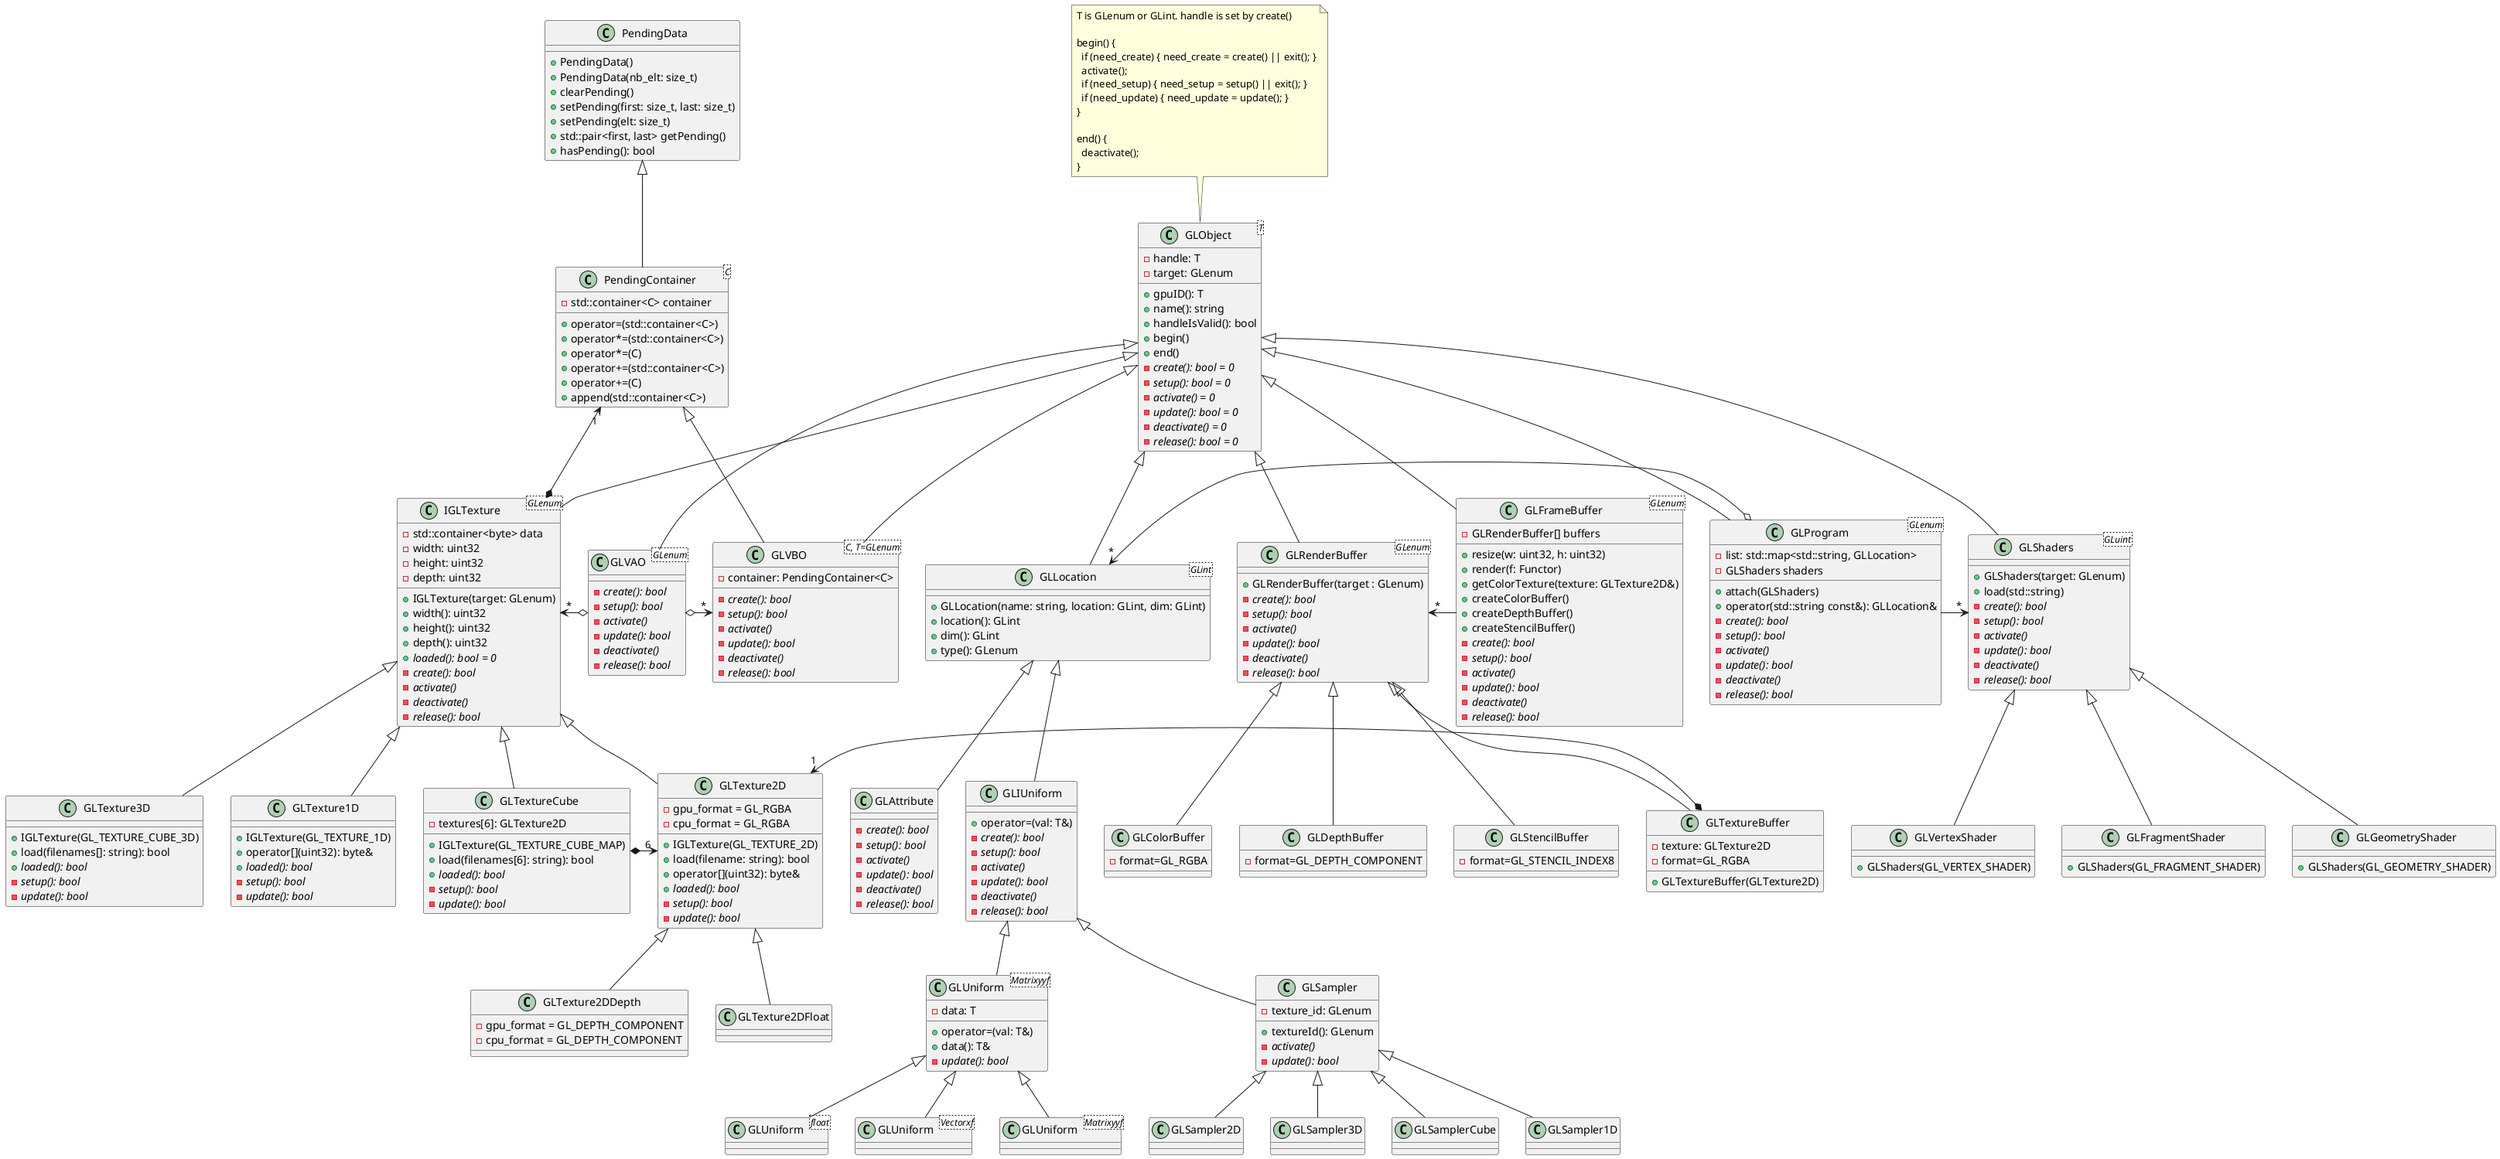 @startuml

' OpenGL class inheritance

note as NoteBegin
T is GLenum or GLint. handle is set by create()

begin() {
  if (need_create) { need_create = create() || exit(); }
  activate();
  if (need_setup) { need_setup = setup() || exit(); }
  if (need_update) { need_update = update(); }
}

end() {
  deactivate();
}
end note

NoteBegin .. GLObject
class GLObject<T> {
+ gpuID(): T
+ name(): string
+ handleIsValid(): bool
+ begin()
+ end()
-{abstract} create(): bool = 0
-{abstract} setup(): bool = 0
-{abstract} activate() = 0
-{abstract} update(): bool = 0
-{abstract} deactivate() = 0
-{abstract} release(): bool = 0
- handle: T
- target: GLenum
}

class PendingData {
+ PendingData()
+ PendingData(nb_elt: size_t)
+ clearPending()
+ setPending(first: size_t, last: size_t)
+ setPending(elt: size_t)
+ std::pair<first, last> getPending()
+ hasPending(): bool
}

class PendingContainer<C> {
-std::container<C> container
+operator=(std::container<C>)
+operator*=(std::container<C>)
+operator*=(C)
+operator+=(std::container<C>)
+operator+=(C)
+append(std::container<C>)
}

PendingData <|-- PendingContainer

class IGLTexture<GLenum> {
-std::container<byte> data
+IGLTexture(target: GLenum)
+width(): uint32
+height(): uint32
+depth(): uint32
+{abstract} loaded(): bool = 0
-{abstract} create(): bool
-{abstract} activate()
-{abstract} deactivate()
-{abstract} release(): bool
-width: uint32
-height: uint32
-depth: uint32
}

class GLTexture2D {
+IGLTexture(GL_TEXTURE_2D)
+load(filename: string): bool
+operator[](uint32): byte&
+{abstract} loaded(): bool
-{abstract} setup(): bool
-{abstract} update(): bool
-gpu_format = GL_RGBA
-cpu_format = GL_RGBA
}

class GLTexture2DDepth {
-gpu_format = GL_DEPTH_COMPONENT
-cpu_format = GL_DEPTH_COMPONENT
}

class GLTexture3D {
+IGLTexture(GL_TEXTURE_CUBE_3D)
+load(filenames[]: string): bool
+{abstract} loaded(): bool
-{abstract} setup(): bool
-{abstract} update(): bool
}

class GLTextureCube {
+IGLTexture(GL_TEXTURE_CUBE_MAP)
+load(filenames[6]: string): bool
+{abstract} loaded(): bool
-{abstract} setup(): bool
-{abstract} update(): bool
-textures[6]: GLTexture2D
}

class GLTexture1D {
+IGLTexture(GL_TEXTURE_1D)
+operator[](uint32): byte&
+{abstract} loaded(): bool
-{abstract} setup(): bool
-{abstract} update(): bool
}

IGLTexture <|-- GLTexture1D
IGLTexture <|-- GLTexture2D
GLTexture2D <|-- GLTexture2DDepth
GLTexture2D <|-- GLTexture2DFloat
GLTextureCube *-> "6" GLTexture2D
IGLTexture <|-- GLTexture3D
IGLTexture <|-- GLTextureCube

class GLShaders<GLuint> {
+GLShaders(target: GLenum)
+load(std::string)
-{abstract} create(): bool
-{abstract} setup(): bool
-{abstract} activate()
-{abstract} update(): bool
-{abstract} deactivate()
-{abstract} release(): bool
}

class GLVertexShader {
+GLShaders(GL_VERTEX_SHADER)
}

class GLFragmentShader {
+GLShaders(GL_FRAGMENT_SHADER)
}

class GLGeometryShader {
+GLShaders(GL_GEOMETRY_SHADER)
}

GLShaders <|-- GLVertexShader
GLShaders <|-- GLFragmentShader
GLShaders <|-- GLGeometryShader

class GLProgram<GLenum> {
+attach(GLShaders)
+operator(std::string const&): GLLocation&
-list: std::map<std::string, GLLocation>
-{abstract} create(): bool
-{abstract} setup(): bool
-{abstract} activate()
-{abstract} update(): bool
-{abstract} deactivate()
-{abstract} release(): bool
-GLShaders shaders
}

class GLVAO<GLenum> {
-{abstract} create(): bool
-{abstract} setup(): bool
-{abstract} activate()
-{abstract} update(): bool
-{abstract} deactivate()
-{abstract} release(): bool
}

class GLFrameBuffer<GLenum> {
-GLRenderBuffer[] buffers
+resize(w: uint32, h: uint32)
+render(f: Functor)
+getColorTexture(texture: GLTexture2D&)
+createColorBuffer()
+createDepthBuffer()
+createStencilBuffer()
-{abstract} create(): bool
-{abstract} setup(): bool
-{abstract} activate()
-{abstract} update(): bool
-{abstract} deactivate()
-{abstract} release(): bool
}

class GLRenderBuffer<GLenum> {
+ GLRenderBuffer(target : GLenum)
-{abstract} create(): bool
-{abstract} setup(): bool
-{abstract} activate()
-{abstract} update(): bool
-{abstract} deactivate()
-{abstract} release(): bool
}

class GLTextureBuffer {
-texture: GLTexture2D
+GLTextureBuffer(GLTexture2D)
-format=GL_RGBA
}

class GLColorBuffer {
-format=GL_RGBA
}

class GLDepthBuffer {
-format=GL_DEPTH_COMPONENT
}

class GLStencilBuffer {
-format=GL_STENCIL_INDEX8
}

class GLVBO<C, T=GLenum> {
-container: PendingContainer<C>
-{abstract} create(): bool
-{abstract} setup(): bool
-{abstract} activate()
-{abstract} update(): bool
-{abstract} deactivate()
-{abstract} release(): bool
}

class GLLocation<GLint> {
+GLLocation(name: string, location: GLint, dim: GLint)
+location(): GLint
+dim(): GLint
+type(): GLenum
}

class GLAttribute {
-{abstract} create(): bool
-{abstract} setup(): bool
-{abstract} activate()
-{abstract} update(): bool
-{abstract} deactivate()
-{abstract} release(): bool
}

class GLIUniform {
+operator=(val: T&)
-{abstract} create(): bool
-{abstract} setup(): bool
-{abstract} activate()
-{abstract} update(): bool
-{abstract} deactivate()
-{abstract} release(): bool
}

class GLUniform<T> {
+operator=(val: T&)
+data(): T&
-{abstract} update(): bool
-data: T
}

class GLUniform<float> {
}
class "GLUniform<float>" as GLUniformFloat

class GLUniform<Vectorxf> {
}
class "GLUniform<Vectorxf>" as GLUniformVectorxf

class GLUniform<Matrixyyf> {
}
class "GLUniform<Matrixyyf>" as GLUniformMatrixyyf


class GLSampler {
+textureId(): GLenum
-{abstract} activate()
-{abstract} update(): bool
-texture_id: GLenum
}

class GLSampler1D {
}

class GLSampler2D {
}

class GLSampler3D {
}

class GLSamplerCube {
}

class GLSampler1D {
}

GLLocation <|-- GLAttribute
GLLocation <|-- GLIUniform
GLIUniform <|-- GLUniform
GLUniform <|-- GLUniformFloat
GLUniform <|-- GLUniformVectorxf
GLUniform <|-- GLUniformMatrixyyf
GLIUniform <|-- GLSampler
GLSampler  <|-- GLSampler1D
GLSampler  <|-- GLSampler2D
GLSampler  <|-- GLSampler3D
GLSampler  <|-- GLSamplerCube

PendingContainer "1" <--* IGLTexture
GLObject <|-- IGLTexture
GLObject <|-- GLVBO
PendingContainer <|-- GLVBO
GLObject <|-- GLVAO
GLVAO o-> "*" GLVBO
IGLTexture "*" <-o GLVAO
GLObject <|-- GLShaders
GLProgram -> "*" GLShaders
GLObject <|-- GLProgram
GLLocation "*" <-o GLProgram
GLObject <|-- GLLocation

GLObject <|-- GLFrameBuffer
GLObject <|-- GLRenderBuffer
GLRenderBuffer "*" <- GLFrameBuffer
GLRenderBuffer <|-- GLColorBuffer
GLRenderBuffer <|-- GLDepthBuffer
GLRenderBuffer <|-- GLStencilBuffer
GLRenderBuffer <|-- GLTextureBuffer
GLTexture2D "1" <-* GLTextureBuffer

@enduml
